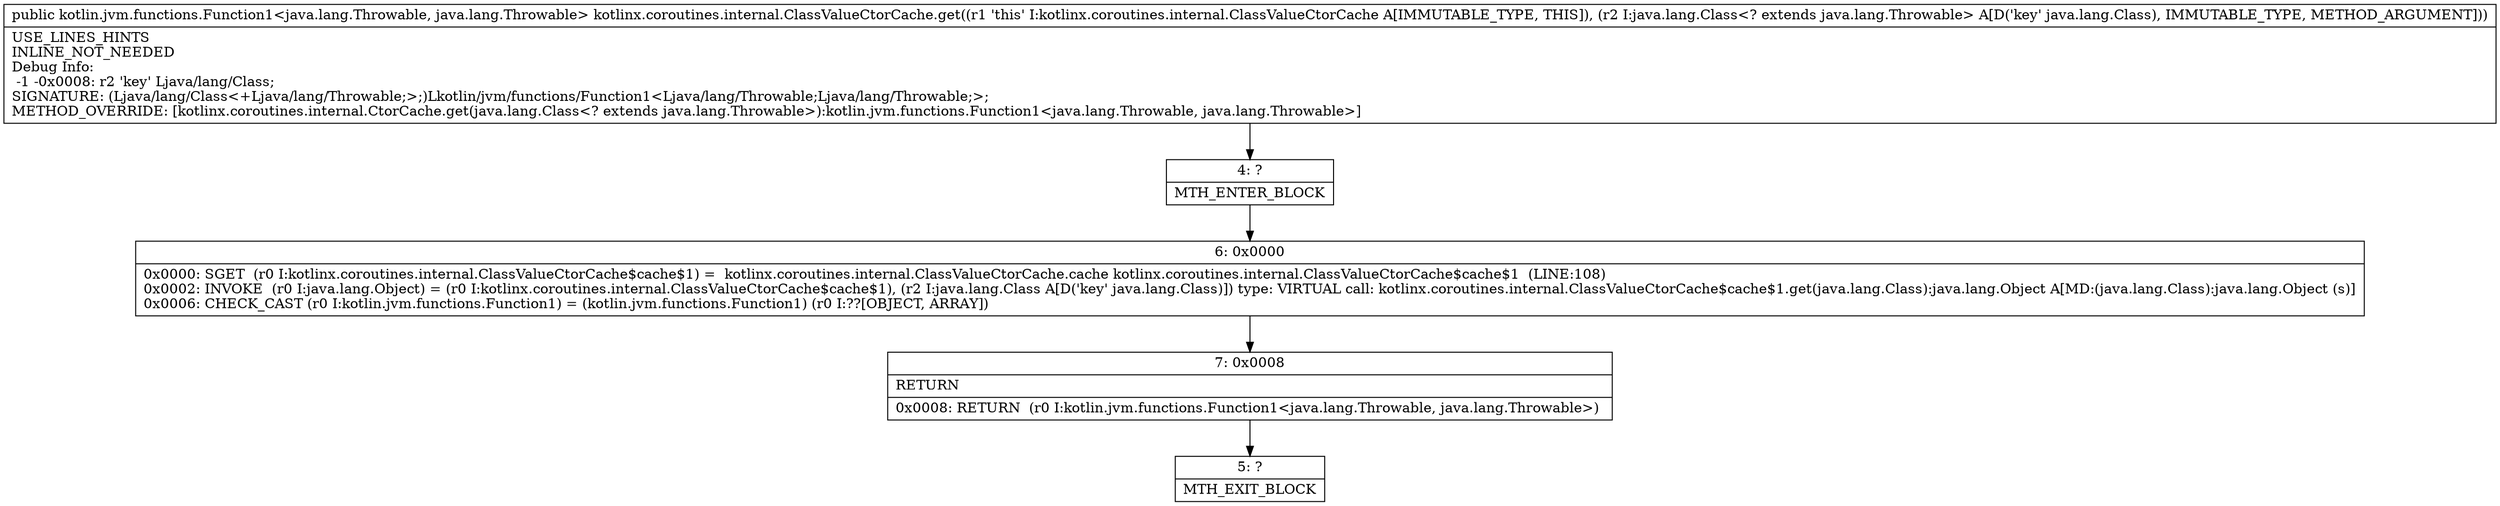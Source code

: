 digraph "CFG forkotlinx.coroutines.internal.ClassValueCtorCache.get(Ljava\/lang\/Class;)Lkotlin\/jvm\/functions\/Function1;" {
Node_4 [shape=record,label="{4\:\ ?|MTH_ENTER_BLOCK\l}"];
Node_6 [shape=record,label="{6\:\ 0x0000|0x0000: SGET  (r0 I:kotlinx.coroutines.internal.ClassValueCtorCache$cache$1) =  kotlinx.coroutines.internal.ClassValueCtorCache.cache kotlinx.coroutines.internal.ClassValueCtorCache$cache$1  (LINE:108)\l0x0002: INVOKE  (r0 I:java.lang.Object) = (r0 I:kotlinx.coroutines.internal.ClassValueCtorCache$cache$1), (r2 I:java.lang.Class A[D('key' java.lang.Class)]) type: VIRTUAL call: kotlinx.coroutines.internal.ClassValueCtorCache$cache$1.get(java.lang.Class):java.lang.Object A[MD:(java.lang.Class):java.lang.Object (s)]\l0x0006: CHECK_CAST (r0 I:kotlin.jvm.functions.Function1) = (kotlin.jvm.functions.Function1) (r0 I:??[OBJECT, ARRAY]) \l}"];
Node_7 [shape=record,label="{7\:\ 0x0008|RETURN\l|0x0008: RETURN  (r0 I:kotlin.jvm.functions.Function1\<java.lang.Throwable, java.lang.Throwable\>) \l}"];
Node_5 [shape=record,label="{5\:\ ?|MTH_EXIT_BLOCK\l}"];
MethodNode[shape=record,label="{public kotlin.jvm.functions.Function1\<java.lang.Throwable, java.lang.Throwable\> kotlinx.coroutines.internal.ClassValueCtorCache.get((r1 'this' I:kotlinx.coroutines.internal.ClassValueCtorCache A[IMMUTABLE_TYPE, THIS]), (r2 I:java.lang.Class\<? extends java.lang.Throwable\> A[D('key' java.lang.Class), IMMUTABLE_TYPE, METHOD_ARGUMENT]))  | USE_LINES_HINTS\lINLINE_NOT_NEEDED\lDebug Info:\l  \-1 \-0x0008: r2 'key' Ljava\/lang\/Class;\lSIGNATURE: (Ljava\/lang\/Class\<+Ljava\/lang\/Throwable;\>;)Lkotlin\/jvm\/functions\/Function1\<Ljava\/lang\/Throwable;Ljava\/lang\/Throwable;\>;\lMETHOD_OVERRIDE: [kotlinx.coroutines.internal.CtorCache.get(java.lang.Class\<? extends java.lang.Throwable\>):kotlin.jvm.functions.Function1\<java.lang.Throwable, java.lang.Throwable\>]\l}"];
MethodNode -> Node_4;Node_4 -> Node_6;
Node_6 -> Node_7;
Node_7 -> Node_5;
}

